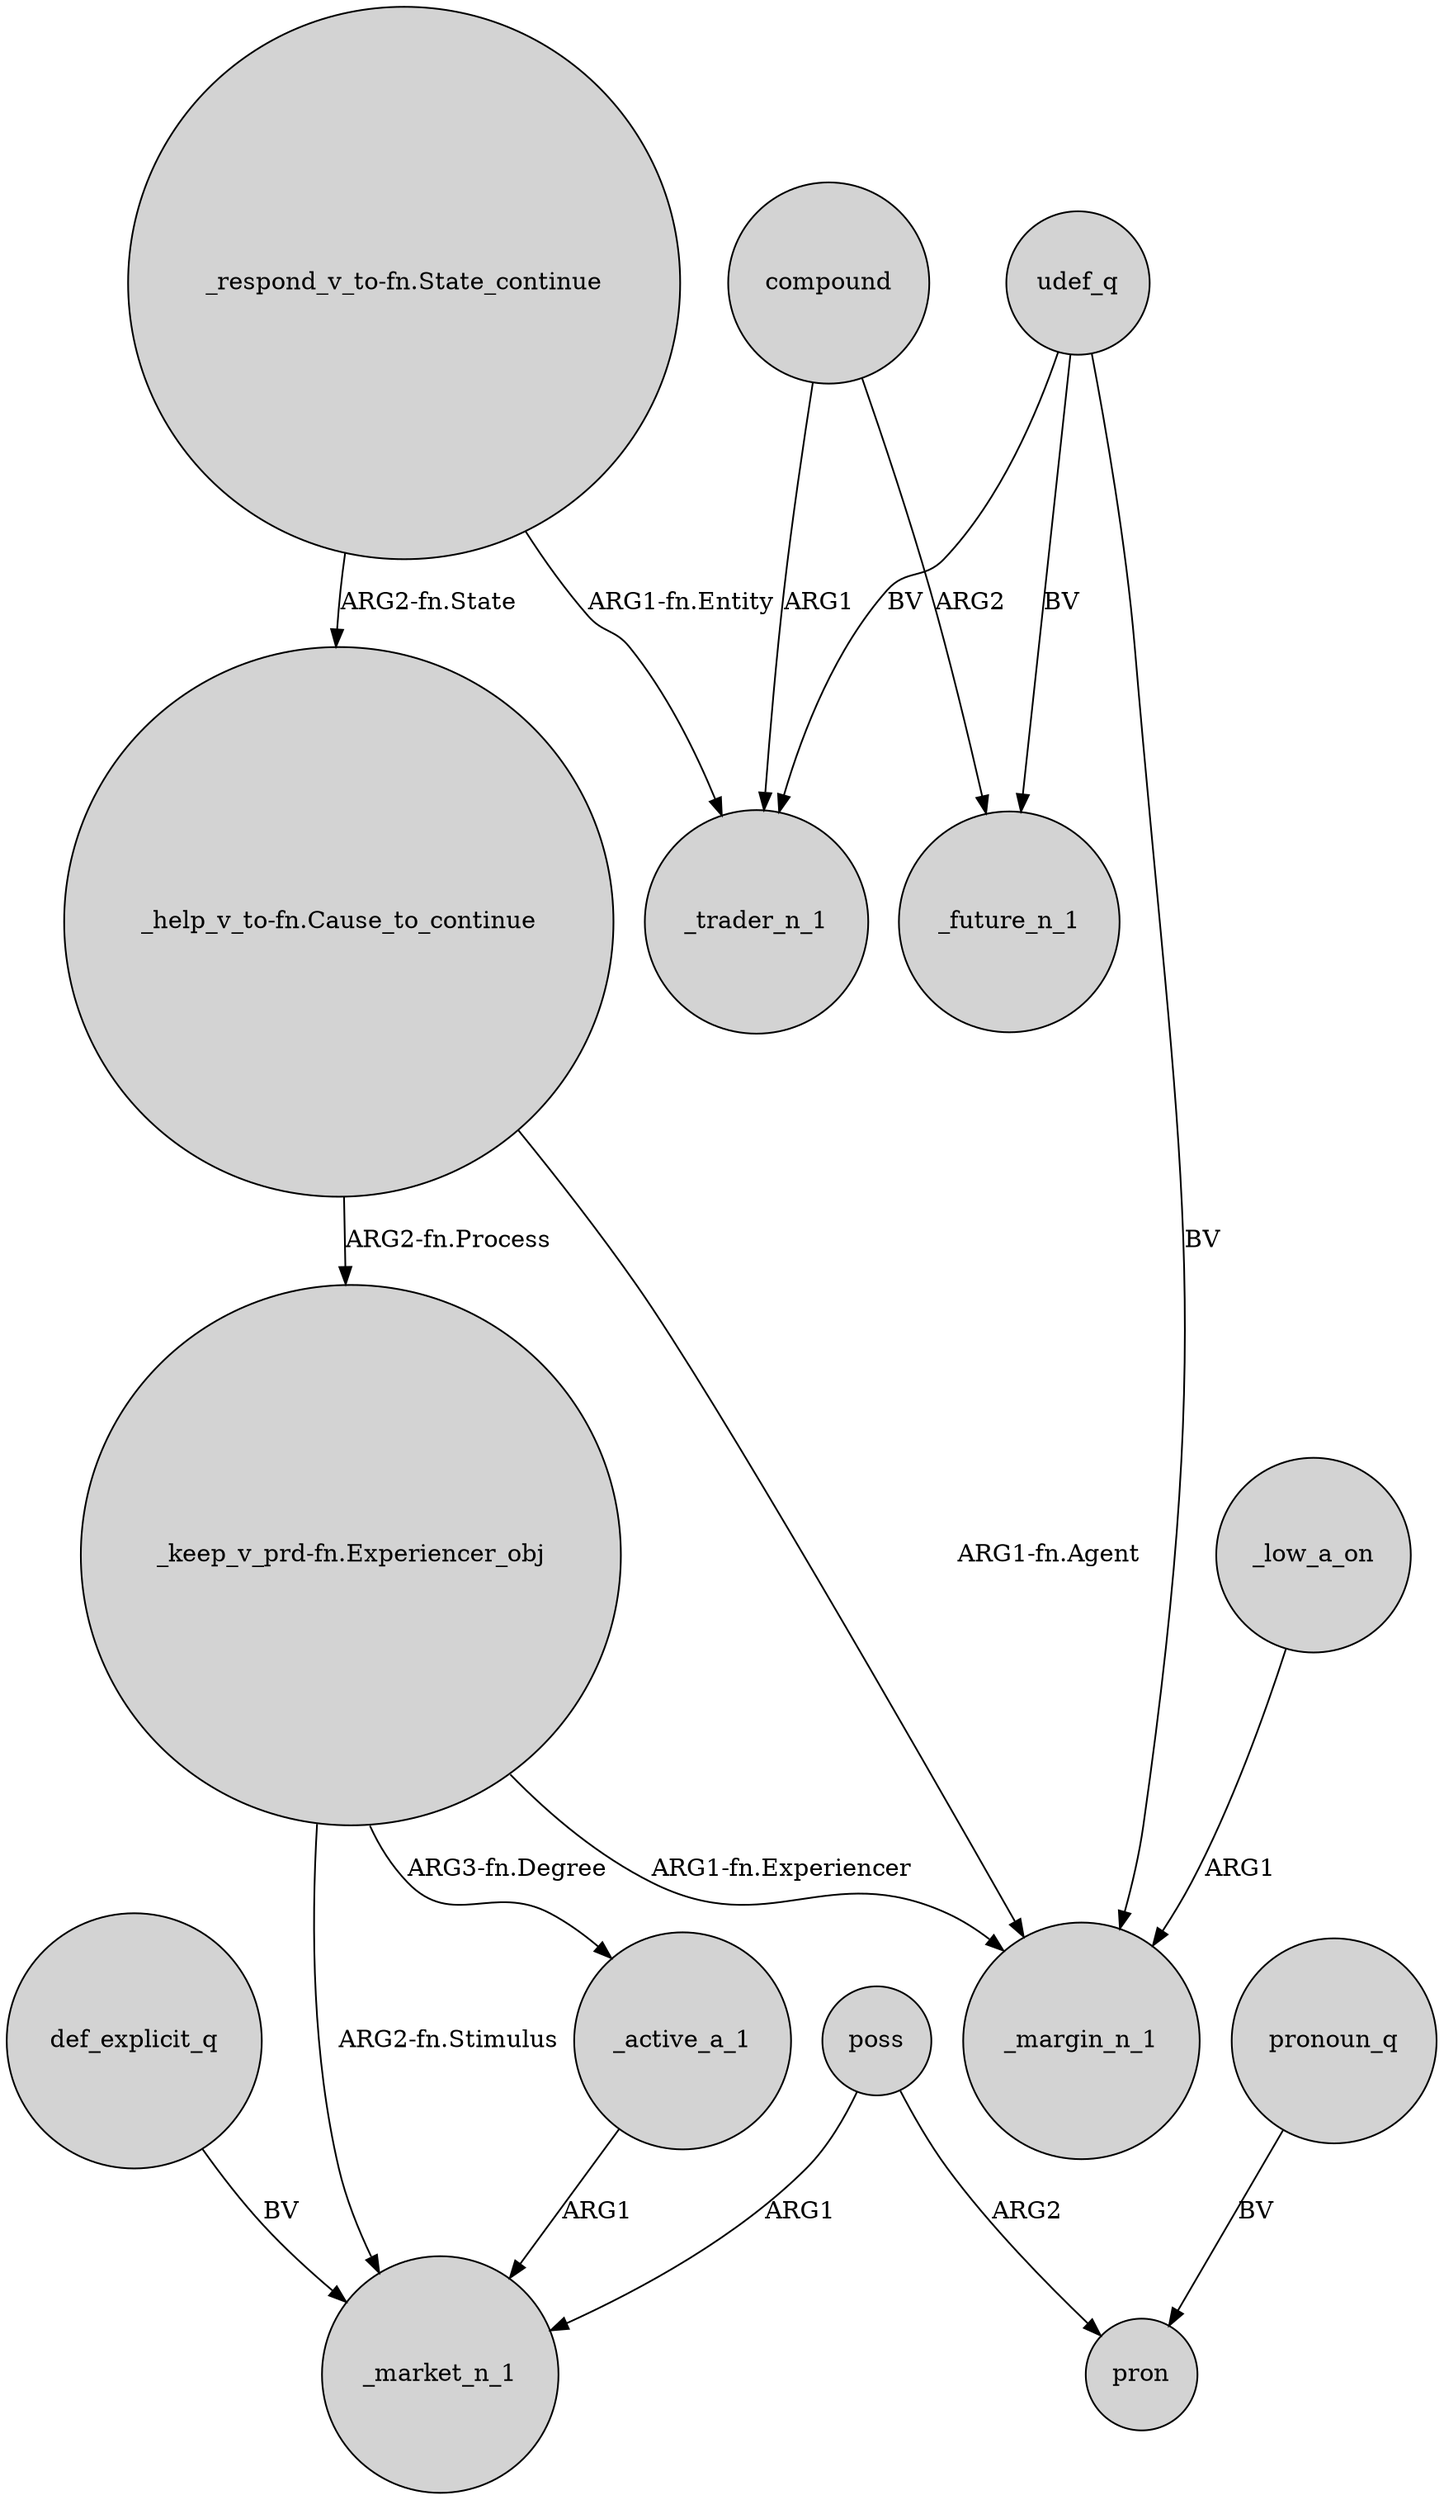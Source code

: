 digraph {
	node [shape=circle style=filled]
	udef_q -> _margin_n_1 [label=BV]
	"_keep_v_prd-fn.Experiencer_obj" -> _market_n_1 [label="ARG2-fn.Stimulus"]
	"_keep_v_prd-fn.Experiencer_obj" -> _margin_n_1 [label="ARG1-fn.Experiencer"]
	def_explicit_q -> _market_n_1 [label=BV]
	"_respond_v_to-fn.State_continue" -> _trader_n_1 [label="ARG1-fn.Entity"]
	udef_q -> _future_n_1 [label=BV]
	_low_a_on -> _margin_n_1 [label=ARG1]
	udef_q -> _trader_n_1 [label=BV]
	"_help_v_to-fn.Cause_to_continue" -> _margin_n_1 [label="ARG1-fn.Agent"]
	"_keep_v_prd-fn.Experiencer_obj" -> _active_a_1 [label="ARG3-fn.Degree"]
	poss -> pron [label=ARG2]
	"_help_v_to-fn.Cause_to_continue" -> "_keep_v_prd-fn.Experiencer_obj" [label="ARG2-fn.Process"]
	compound -> _trader_n_1 [label=ARG1]
	poss -> _market_n_1 [label=ARG1]
	pronoun_q -> pron [label=BV]
	_active_a_1 -> _market_n_1 [label=ARG1]
	"_respond_v_to-fn.State_continue" -> "_help_v_to-fn.Cause_to_continue" [label="ARG2-fn.State"]
	compound -> _future_n_1 [label=ARG2]
}
